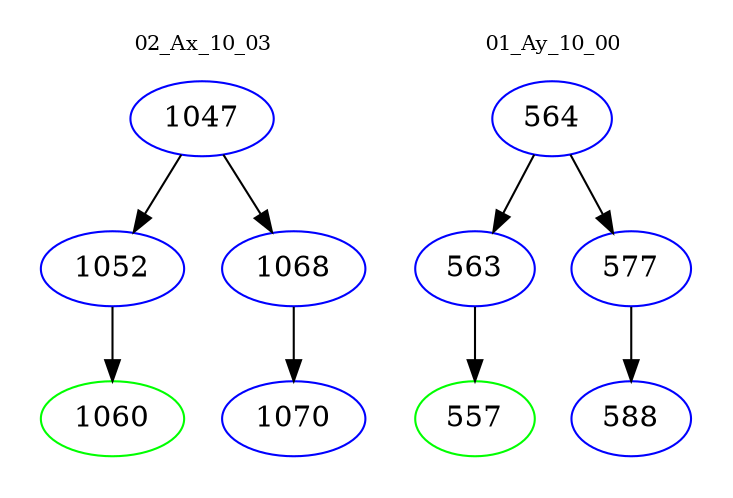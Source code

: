 digraph{
subgraph cluster_0 {
color = white
label = "02_Ax_10_03";
fontsize=10;
T0_1047 [label="1047", color="blue"]
T0_1047 -> T0_1052 [color="black"]
T0_1052 [label="1052", color="blue"]
T0_1052 -> T0_1060 [color="black"]
T0_1060 [label="1060", color="green"]
T0_1047 -> T0_1068 [color="black"]
T0_1068 [label="1068", color="blue"]
T0_1068 -> T0_1070 [color="black"]
T0_1070 [label="1070", color="blue"]
}
subgraph cluster_1 {
color = white
label = "01_Ay_10_00";
fontsize=10;
T1_564 [label="564", color="blue"]
T1_564 -> T1_563 [color="black"]
T1_563 [label="563", color="blue"]
T1_563 -> T1_557 [color="black"]
T1_557 [label="557", color="green"]
T1_564 -> T1_577 [color="black"]
T1_577 [label="577", color="blue"]
T1_577 -> T1_588 [color="black"]
T1_588 [label="588", color="blue"]
}
}
